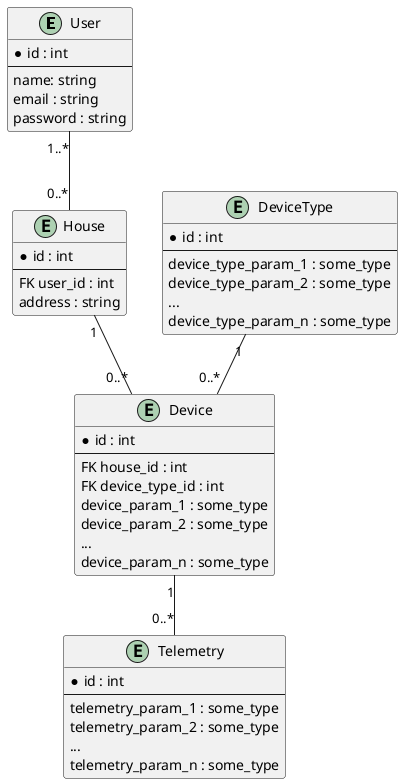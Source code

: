 @startuml

entity User {
    * id : int
    --
    name: string
    email : string
    password : string
}

entity House {
    * id : int
    --
    FK user_id : int
    address : string
}

entity DeviceType {
    * id : int
    --
    device_type_param_1 : some_type
    device_type_param_2 : some_type
    ...
    device_type_param_n : some_type
}

entity Device {
    * id : int
    --
    FK house_id : int
    FK device_type_id : int
    device_param_1 : some_type
    device_param_2 : some_type
    ...
    device_param_n : some_type
}

entity Telemetry {
    * id : int
    --
    telemetry_param_1 : some_type
    telemetry_param_2 : some_type
    ...
    telemetry_param_n : some_type
}

User "1..*" -- "0..*" House
House "1" -- "0..*" Device
DeviceType "1" -- "0..*" Device
Device "1" -- "0..*" Telemetry

@enduml